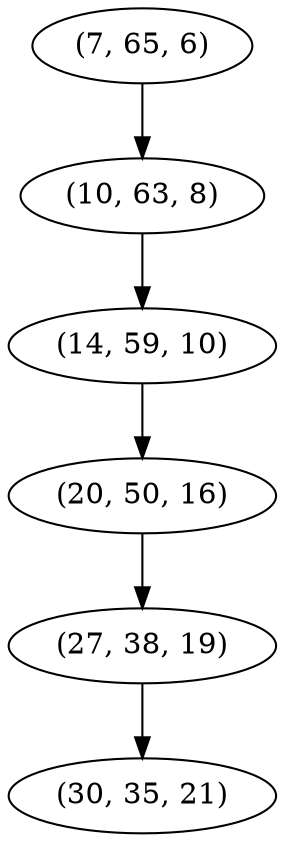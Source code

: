 digraph tree {
    "(7, 65, 6)";
    "(10, 63, 8)";
    "(14, 59, 10)";
    "(20, 50, 16)";
    "(27, 38, 19)";
    "(30, 35, 21)";
    "(7, 65, 6)" -> "(10, 63, 8)";
    "(10, 63, 8)" -> "(14, 59, 10)";
    "(14, 59, 10)" -> "(20, 50, 16)";
    "(20, 50, 16)" -> "(27, 38, 19)";
    "(27, 38, 19)" -> "(30, 35, 21)";
}
